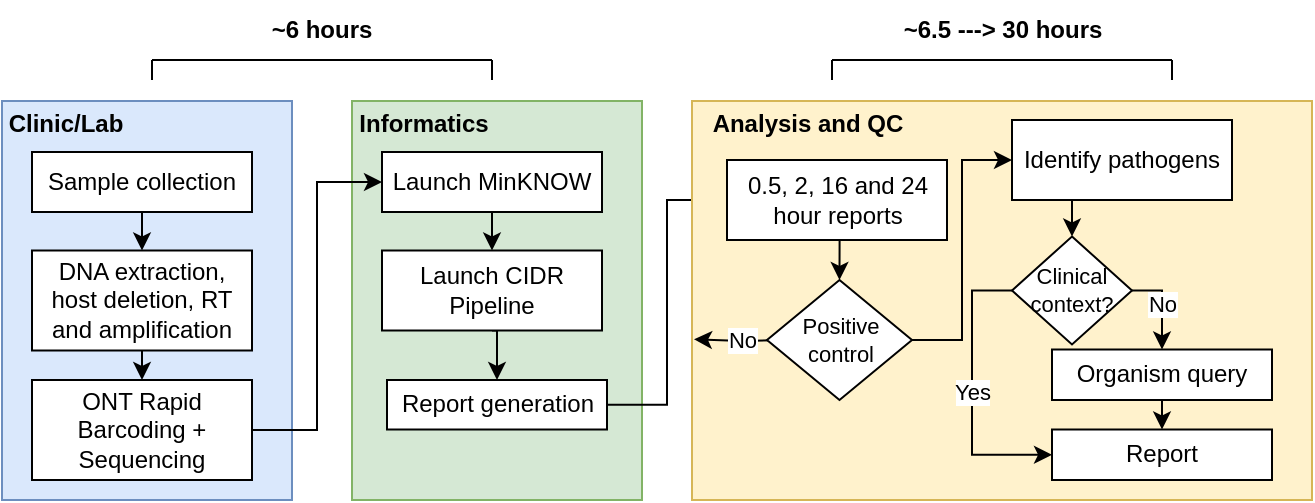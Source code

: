 <mxfile version="22.1.18" type="device">
  <diagram name="Page-1" id="2ndY9DpuzZ7CDxutHXYX">
    <mxGraphModel dx="873" dy="1652" grid="1" gridSize="10" guides="1" tooltips="1" connect="1" arrows="1" fold="1" page="1" pageScale="1" pageWidth="827" pageHeight="1169" math="0" shadow="0">
      <root>
        <mxCell id="0" />
        <mxCell id="1" parent="0" />
        <mxCell id="oA0iBq8XB-oC9CqkHA7l-5" value="" style="rounded=0;whiteSpace=wrap;html=1;fillColor=#dae8fc;strokeColor=#6c8ebf;" vertex="1" parent="1">
          <mxGeometry x="45" y="-639.5" width="145" height="199.5" as="geometry" />
        </mxCell>
        <mxCell id="oA0iBq8XB-oC9CqkHA7l-12" style="edgeStyle=orthogonalEdgeStyle;rounded=0;orthogonalLoop=1;jettySize=auto;html=1;exitX=0.5;exitY=1;exitDx=0;exitDy=0;entryX=0.5;entryY=0;entryDx=0;entryDy=0;" edge="1" parent="1" source="oA0iBq8XB-oC9CqkHA7l-2" target="oA0iBq8XB-oC9CqkHA7l-3">
          <mxGeometry relative="1" as="geometry" />
        </mxCell>
        <mxCell id="oA0iBq8XB-oC9CqkHA7l-2" value="Sample collection" style="rounded=0;whiteSpace=wrap;html=1;" vertex="1" parent="1">
          <mxGeometry x="60" y="-614" width="110" height="30" as="geometry" />
        </mxCell>
        <mxCell id="oA0iBq8XB-oC9CqkHA7l-13" style="edgeStyle=orthogonalEdgeStyle;rounded=0;orthogonalLoop=1;jettySize=auto;html=1;exitX=0.5;exitY=1;exitDx=0;exitDy=0;entryX=0.5;entryY=0;entryDx=0;entryDy=0;" edge="1" parent="1" source="oA0iBq8XB-oC9CqkHA7l-3" target="oA0iBq8XB-oC9CqkHA7l-4">
          <mxGeometry relative="1" as="geometry" />
        </mxCell>
        <mxCell id="oA0iBq8XB-oC9CqkHA7l-3" value="DNA extraction, host deletion, RT and amplification" style="rounded=0;whiteSpace=wrap;html=1;" vertex="1" parent="1">
          <mxGeometry x="60" y="-564.75" width="110" height="50" as="geometry" />
        </mxCell>
        <mxCell id="oA0iBq8XB-oC9CqkHA7l-4" value="ONT Rapid Barcoding + Sequencing" style="rounded=0;whiteSpace=wrap;html=1;" vertex="1" parent="1">
          <mxGeometry x="60" y="-500" width="110" height="50" as="geometry" />
        </mxCell>
        <mxCell id="oA0iBq8XB-oC9CqkHA7l-6" value="&lt;b&gt;Clinic/Lab&lt;/b&gt;" style="text;html=1;strokeColor=none;fillColor=none;align=center;verticalAlign=middle;whiteSpace=wrap;rounded=0;" vertex="1" parent="1">
          <mxGeometry x="47" y="-638" width="60" height="20" as="geometry" />
        </mxCell>
        <mxCell id="oA0iBq8XB-oC9CqkHA7l-7" value="" style="rounded=0;whiteSpace=wrap;html=1;fillColor=#d5e8d4;strokeColor=#82b366;" vertex="1" parent="1">
          <mxGeometry x="220" y="-639.5" width="145" height="199.5" as="geometry" />
        </mxCell>
        <mxCell id="oA0iBq8XB-oC9CqkHA7l-34" style="edgeStyle=orthogonalEdgeStyle;rounded=0;orthogonalLoop=1;jettySize=auto;html=1;exitX=0.5;exitY=1;exitDx=0;exitDy=0;entryX=0.5;entryY=0;entryDx=0;entryDy=0;" edge="1" parent="1" source="oA0iBq8XB-oC9CqkHA7l-8" target="oA0iBq8XB-oC9CqkHA7l-9">
          <mxGeometry relative="1" as="geometry" />
        </mxCell>
        <mxCell id="oA0iBq8XB-oC9CqkHA7l-8" value="Launch MinKNOW" style="rounded=0;whiteSpace=wrap;html=1;" vertex="1" parent="1">
          <mxGeometry x="235" y="-614" width="110" height="30" as="geometry" />
        </mxCell>
        <mxCell id="oA0iBq8XB-oC9CqkHA7l-35" style="edgeStyle=orthogonalEdgeStyle;rounded=0;orthogonalLoop=1;jettySize=auto;html=1;exitX=0.5;exitY=1;exitDx=0;exitDy=0;entryX=0.5;entryY=0;entryDx=0;entryDy=0;" edge="1" parent="1" source="oA0iBq8XB-oC9CqkHA7l-9" target="oA0iBq8XB-oC9CqkHA7l-10">
          <mxGeometry relative="1" as="geometry" />
        </mxCell>
        <mxCell id="oA0iBq8XB-oC9CqkHA7l-9" value="Launch CIDR Pipeline" style="rounded=0;whiteSpace=wrap;html=1;" vertex="1" parent="1">
          <mxGeometry x="235" y="-564.75" width="110" height="40" as="geometry" />
        </mxCell>
        <mxCell id="oA0iBq8XB-oC9CqkHA7l-45" style="edgeStyle=orthogonalEdgeStyle;rounded=0;orthogonalLoop=1;jettySize=auto;html=1;entryX=0;entryY=0.5;entryDx=0;entryDy=0;" edge="1" parent="1" source="oA0iBq8XB-oC9CqkHA7l-10" target="oA0iBq8XB-oC9CqkHA7l-23">
          <mxGeometry relative="1" as="geometry" />
        </mxCell>
        <mxCell id="oA0iBq8XB-oC9CqkHA7l-10" value="Report generation" style="rounded=0;whiteSpace=wrap;html=1;" vertex="1" parent="1">
          <mxGeometry x="237.5" y="-500" width="110" height="24.75" as="geometry" />
        </mxCell>
        <mxCell id="oA0iBq8XB-oC9CqkHA7l-11" value="&lt;b&gt;Informatics&lt;/b&gt;" style="text;html=1;strokeColor=none;fillColor=none;align=center;verticalAlign=middle;whiteSpace=wrap;rounded=0;" vertex="1" parent="1">
          <mxGeometry x="226" y="-638" width="60" height="20" as="geometry" />
        </mxCell>
        <mxCell id="oA0iBq8XB-oC9CqkHA7l-14" style="edgeStyle=orthogonalEdgeStyle;rounded=0;orthogonalLoop=1;jettySize=auto;html=1;exitX=1;exitY=0.5;exitDx=0;exitDy=0;entryX=0;entryY=0.5;entryDx=0;entryDy=0;" edge="1" parent="1" source="oA0iBq8XB-oC9CqkHA7l-4" target="oA0iBq8XB-oC9CqkHA7l-8">
          <mxGeometry relative="1" as="geometry" />
        </mxCell>
        <mxCell id="oA0iBq8XB-oC9CqkHA7l-16" value="" style="rounded=0;whiteSpace=wrap;html=1;fillColor=#fff2cc;strokeColor=#d6b656;" vertex="1" parent="1">
          <mxGeometry x="390" y="-639.5" width="310" height="199.5" as="geometry" />
        </mxCell>
        <mxCell id="oA0iBq8XB-oC9CqkHA7l-20" value="&lt;b&gt;Analysis and QC&lt;/b&gt;" style="text;html=1;strokeColor=none;fillColor=none;align=center;verticalAlign=middle;whiteSpace=wrap;rounded=0;" vertex="1" parent="1">
          <mxGeometry x="396" y="-638" width="104" height="20" as="geometry" />
        </mxCell>
        <mxCell id="oA0iBq8XB-oC9CqkHA7l-46" value="No" style="edgeStyle=orthogonalEdgeStyle;rounded=0;orthogonalLoop=1;jettySize=auto;html=1;exitX=0;exitY=0.5;exitDx=0;exitDy=0;" edge="1" parent="1">
          <mxGeometry relative="1" as="geometry">
            <mxPoint x="391" y="-520.333" as="targetPoint" />
            <mxPoint x="438.5" y="-520" as="sourcePoint" />
          </mxGeometry>
        </mxCell>
        <mxCell id="oA0iBq8XB-oC9CqkHA7l-48" style="edgeStyle=orthogonalEdgeStyle;rounded=0;orthogonalLoop=1;jettySize=auto;html=1;entryX=0;entryY=0.5;entryDx=0;entryDy=0;" edge="1" parent="1" source="oA0iBq8XB-oC9CqkHA7l-21" target="oA0iBq8XB-oC9CqkHA7l-47">
          <mxGeometry relative="1" as="geometry" />
        </mxCell>
        <mxCell id="oA0iBq8XB-oC9CqkHA7l-21" value="Positive control" style="rhombus;whiteSpace=wrap;html=1;fontSize=11;" vertex="1" parent="1">
          <mxGeometry x="427.5" y="-550" width="72.5" height="60" as="geometry" />
        </mxCell>
        <mxCell id="oA0iBq8XB-oC9CqkHA7l-38" style="edgeStyle=orthogonalEdgeStyle;rounded=0;orthogonalLoop=1;jettySize=auto;html=1;exitX=0.25;exitY=1;exitDx=0;exitDy=0;entryX=0.5;entryY=0;entryDx=0;entryDy=0;" edge="1" parent="1" source="oA0iBq8XB-oC9CqkHA7l-23" target="oA0iBq8XB-oC9CqkHA7l-21">
          <mxGeometry relative="1" as="geometry" />
        </mxCell>
        <mxCell id="oA0iBq8XB-oC9CqkHA7l-23" value="0.5, 2, 16 and 24 hour reports" style="rounded=0;whiteSpace=wrap;html=1;" vertex="1" parent="1">
          <mxGeometry x="407.5" y="-610" width="110" height="40" as="geometry" />
        </mxCell>
        <mxCell id="oA0iBq8XB-oC9CqkHA7l-29" value="" style="group" vertex="1" connectable="0" parent="1">
          <mxGeometry x="120" y="-660" width="170" height="10" as="geometry" />
        </mxCell>
        <mxCell id="oA0iBq8XB-oC9CqkHA7l-24" value="" style="endArrow=none;html=1;rounded=0;" edge="1" parent="oA0iBq8XB-oC9CqkHA7l-29">
          <mxGeometry width="50" height="50" relative="1" as="geometry">
            <mxPoint as="sourcePoint" />
            <mxPoint x="170" as="targetPoint" />
          </mxGeometry>
        </mxCell>
        <mxCell id="oA0iBq8XB-oC9CqkHA7l-25" value="" style="endArrow=none;html=1;rounded=0;" edge="1" parent="oA0iBq8XB-oC9CqkHA7l-29">
          <mxGeometry width="50" height="50" relative="1" as="geometry">
            <mxPoint y="10" as="sourcePoint" />
            <mxPoint as="targetPoint" />
          </mxGeometry>
        </mxCell>
        <mxCell id="oA0iBq8XB-oC9CqkHA7l-26" value="" style="endArrow=none;html=1;rounded=0;" edge="1" parent="oA0iBq8XB-oC9CqkHA7l-29">
          <mxGeometry width="50" height="50" relative="1" as="geometry">
            <mxPoint x="170" y="10" as="sourcePoint" />
            <mxPoint x="170" as="targetPoint" />
          </mxGeometry>
        </mxCell>
        <mxCell id="oA0iBq8XB-oC9CqkHA7l-30" value="&lt;b&gt;~6 hours&lt;/b&gt;" style="text;html=1;strokeColor=none;fillColor=none;align=center;verticalAlign=middle;whiteSpace=wrap;rounded=0;" vertex="1" parent="1">
          <mxGeometry x="175" y="-690" width="60" height="30" as="geometry" />
        </mxCell>
        <mxCell id="oA0iBq8XB-oC9CqkHA7l-40" value="" style="group" vertex="1" connectable="0" parent="1">
          <mxGeometry x="460" y="-660" width="170" height="10" as="geometry" />
        </mxCell>
        <mxCell id="oA0iBq8XB-oC9CqkHA7l-41" value="" style="endArrow=none;html=1;rounded=0;" edge="1" parent="oA0iBq8XB-oC9CqkHA7l-40">
          <mxGeometry width="50" height="50" relative="1" as="geometry">
            <mxPoint as="sourcePoint" />
            <mxPoint x="170" as="targetPoint" />
          </mxGeometry>
        </mxCell>
        <mxCell id="oA0iBq8XB-oC9CqkHA7l-42" value="" style="endArrow=none;html=1;rounded=0;" edge="1" parent="oA0iBq8XB-oC9CqkHA7l-40">
          <mxGeometry width="50" height="50" relative="1" as="geometry">
            <mxPoint y="10" as="sourcePoint" />
            <mxPoint as="targetPoint" />
          </mxGeometry>
        </mxCell>
        <mxCell id="oA0iBq8XB-oC9CqkHA7l-43" value="" style="endArrow=none;html=1;rounded=0;" edge="1" parent="oA0iBq8XB-oC9CqkHA7l-40">
          <mxGeometry width="50" height="50" relative="1" as="geometry">
            <mxPoint x="170" y="10" as="sourcePoint" />
            <mxPoint x="170" as="targetPoint" />
          </mxGeometry>
        </mxCell>
        <mxCell id="oA0iBq8XB-oC9CqkHA7l-44" value="&lt;b&gt;~6.5 ---&amp;gt; 30 hours&lt;/b&gt;" style="text;html=1;strokeColor=none;fillColor=none;align=center;verticalAlign=middle;whiteSpace=wrap;rounded=0;" vertex="1" parent="1">
          <mxGeometry x="488.75" y="-690" width="112.5" height="30" as="geometry" />
        </mxCell>
        <mxCell id="oA0iBq8XB-oC9CqkHA7l-54" style="edgeStyle=orthogonalEdgeStyle;rounded=0;orthogonalLoop=1;jettySize=auto;html=1;exitX=0.25;exitY=1;exitDx=0;exitDy=0;entryX=0.5;entryY=0;entryDx=0;entryDy=0;" edge="1" parent="1" source="oA0iBq8XB-oC9CqkHA7l-47" target="oA0iBq8XB-oC9CqkHA7l-50">
          <mxGeometry relative="1" as="geometry" />
        </mxCell>
        <mxCell id="oA0iBq8XB-oC9CqkHA7l-47" value="Identify pathogens" style="rounded=0;whiteSpace=wrap;html=1;" vertex="1" parent="1">
          <mxGeometry x="550" y="-630" width="110" height="40" as="geometry" />
        </mxCell>
        <mxCell id="oA0iBq8XB-oC9CqkHA7l-55" style="edgeStyle=orthogonalEdgeStyle;rounded=0;orthogonalLoop=1;jettySize=auto;html=1;exitX=0.5;exitY=1;exitDx=0;exitDy=0;entryX=0.5;entryY=0;entryDx=0;entryDy=0;" edge="1" parent="1" source="oA0iBq8XB-oC9CqkHA7l-49" target="oA0iBq8XB-oC9CqkHA7l-51">
          <mxGeometry relative="1" as="geometry" />
        </mxCell>
        <mxCell id="oA0iBq8XB-oC9CqkHA7l-49" value="Organism query" style="rounded=0;whiteSpace=wrap;html=1;" vertex="1" parent="1">
          <mxGeometry x="570" y="-515.25" width="110" height="25.25" as="geometry" />
        </mxCell>
        <mxCell id="oA0iBq8XB-oC9CqkHA7l-53" value="No" style="edgeStyle=orthogonalEdgeStyle;rounded=0;orthogonalLoop=1;jettySize=auto;html=1;exitX=1;exitY=0.5;exitDx=0;exitDy=0;entryX=0.5;entryY=0;entryDx=0;entryDy=0;" edge="1" parent="1" source="oA0iBq8XB-oC9CqkHA7l-50" target="oA0iBq8XB-oC9CqkHA7l-49">
          <mxGeometry relative="1" as="geometry" />
        </mxCell>
        <mxCell id="oA0iBq8XB-oC9CqkHA7l-57" value="Yes" style="edgeStyle=orthogonalEdgeStyle;rounded=0;orthogonalLoop=1;jettySize=auto;html=1;exitX=0;exitY=0.5;exitDx=0;exitDy=0;entryX=0;entryY=0.5;entryDx=0;entryDy=0;" edge="1" parent="1" source="oA0iBq8XB-oC9CqkHA7l-50" target="oA0iBq8XB-oC9CqkHA7l-51">
          <mxGeometry relative="1" as="geometry" />
        </mxCell>
        <mxCell id="oA0iBq8XB-oC9CqkHA7l-50" value="Clinical context?" style="rhombus;whiteSpace=wrap;html=1;fontSize=11;" vertex="1" parent="1">
          <mxGeometry x="550" y="-571.75" width="60" height="54" as="geometry" />
        </mxCell>
        <mxCell id="oA0iBq8XB-oC9CqkHA7l-51" value="Report" style="rounded=0;whiteSpace=wrap;html=1;" vertex="1" parent="1">
          <mxGeometry x="570" y="-475.25" width="110" height="25.25" as="geometry" />
        </mxCell>
      </root>
    </mxGraphModel>
  </diagram>
</mxfile>
